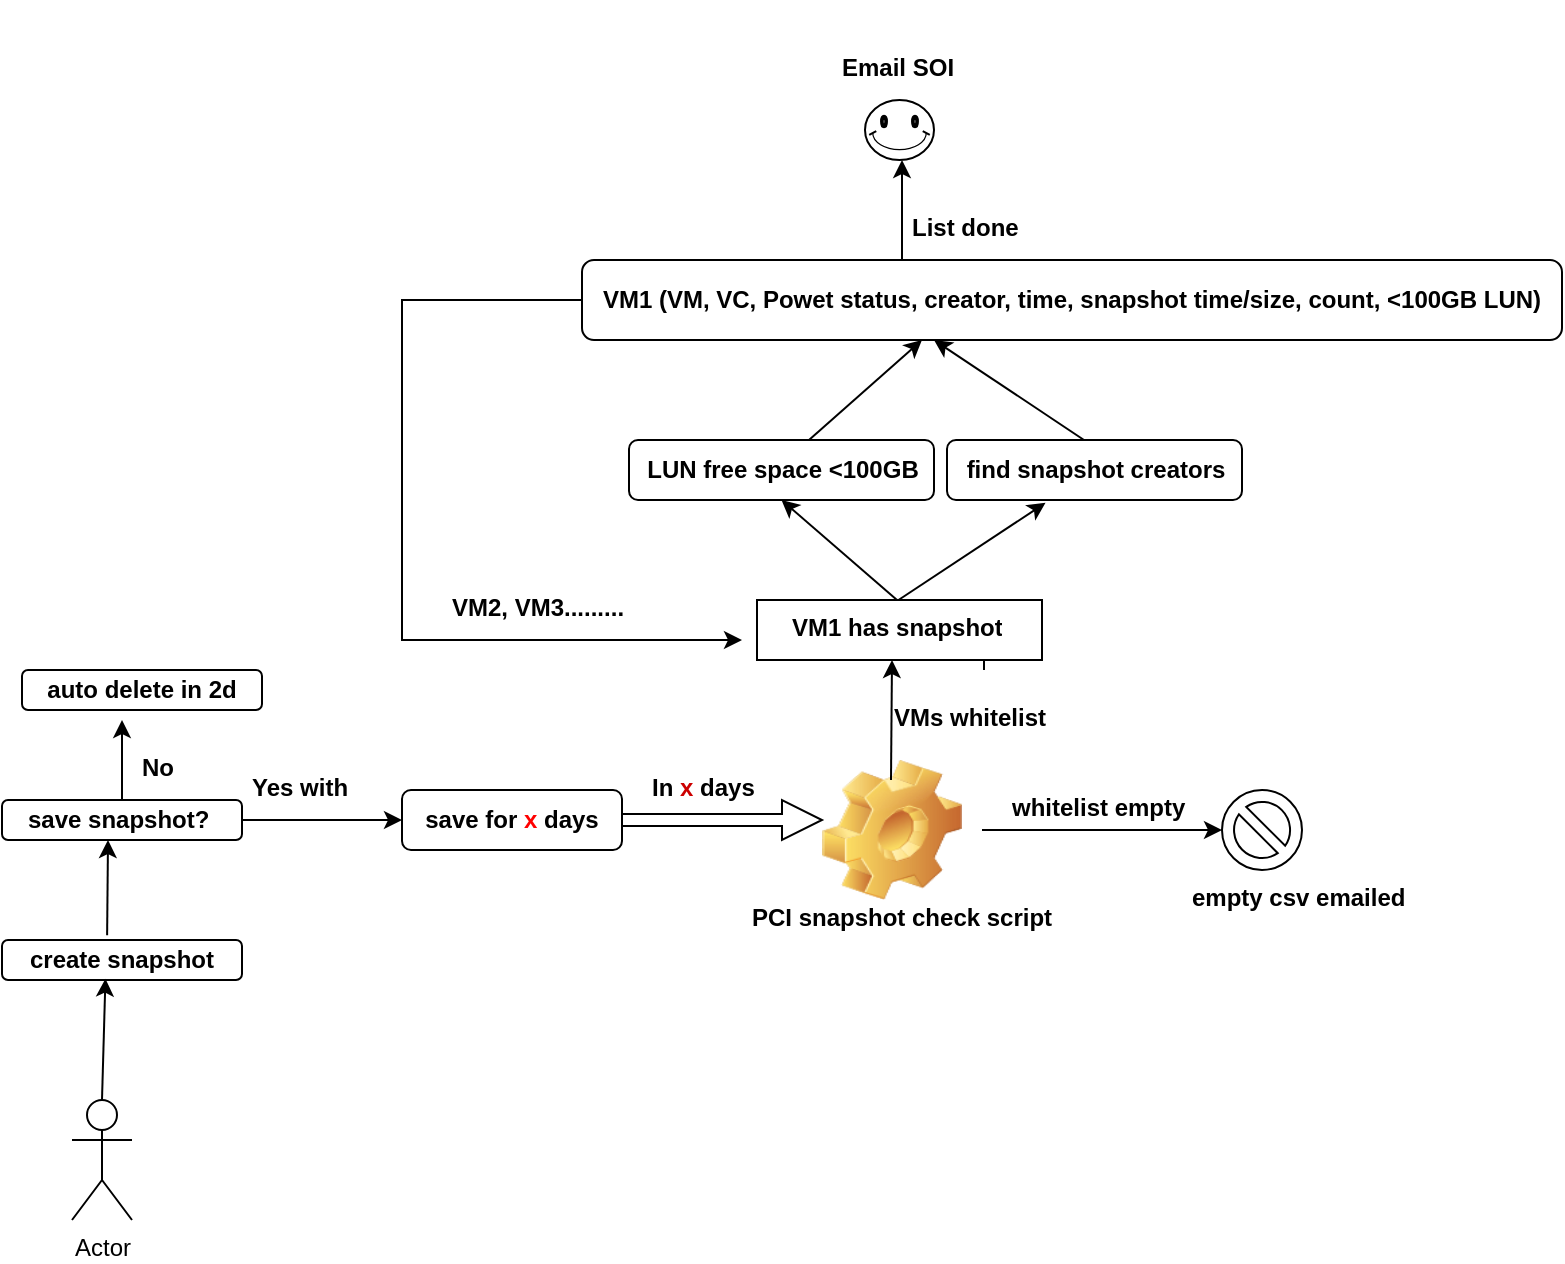 <mxfile version="20.5.1" type="github">
  <diagram id="X4VMHrq0wyg4YiiNbX0X" name="Page-1">
    <mxGraphModel dx="1641" dy="918" grid="1" gridSize="10" guides="1" tooltips="1" connect="1" arrows="1" fold="1" page="1" pageScale="1" pageWidth="850" pageHeight="1100" math="0" shadow="0">
      <root>
        <mxCell id="0" />
        <mxCell id="1" parent="0" />
        <mxCell id="NoiQ47ZX54XgdV5vE5NG-1" value="Actor" style="shape=umlActor;verticalLabelPosition=bottom;verticalAlign=top;html=1;outlineConnect=0;" vertex="1" parent="1">
          <mxGeometry x="45" y="680" width="30" height="60" as="geometry" />
        </mxCell>
        <mxCell id="NoiQ47ZX54XgdV5vE5NG-2" value="&lt;b&gt;create snapshot&lt;/b&gt;" style="rounded=1;whiteSpace=wrap;html=1;" vertex="1" parent="1">
          <mxGeometry x="10" y="600" width="120" height="20" as="geometry" />
        </mxCell>
        <mxCell id="NoiQ47ZX54XgdV5vE5NG-7" value="" style="endArrow=classic;html=1;rounded=0;exitX=0.5;exitY=0;exitDx=0;exitDy=0;exitPerimeter=0;entryX=0.431;entryY=0.966;entryDx=0;entryDy=0;entryPerimeter=0;" edge="1" parent="1" source="NoiQ47ZX54XgdV5vE5NG-1" target="NoiQ47ZX54XgdV5vE5NG-2">
          <mxGeometry width="50" height="50" relative="1" as="geometry">
            <mxPoint x="400" y="500" as="sourcePoint" />
            <mxPoint x="450" y="450" as="targetPoint" />
          </mxGeometry>
        </mxCell>
        <mxCell id="NoiQ47ZX54XgdV5vE5NG-8" value="" style="endArrow=classic;html=1;rounded=0;exitX=0.438;exitY=-0.12;exitDx=0;exitDy=0;exitPerimeter=0;" edge="1" parent="1" source="NoiQ47ZX54XgdV5vE5NG-2">
          <mxGeometry width="50" height="50" relative="1" as="geometry">
            <mxPoint x="400" y="500" as="sourcePoint" />
            <mxPoint x="63" y="550" as="targetPoint" />
          </mxGeometry>
        </mxCell>
        <mxCell id="NoiQ47ZX54XgdV5vE5NG-9" value="&lt;b&gt;save snapshot?&amp;nbsp;&lt;/b&gt;" style="rounded=1;whiteSpace=wrap;html=1;" vertex="1" parent="1">
          <mxGeometry x="10" y="530" width="120" height="20" as="geometry" />
        </mxCell>
        <mxCell id="NoiQ47ZX54XgdV5vE5NG-10" value="" style="endArrow=classic;html=1;rounded=0;exitX=1;exitY=0.5;exitDx=0;exitDy=0;entryX=1;entryY=1;entryDx=0;entryDy=0;" edge="1" parent="1" source="NoiQ47ZX54XgdV5vE5NG-9" target="NoiQ47ZX54XgdV5vE5NG-12">
          <mxGeometry width="50" height="50" relative="1" as="geometry">
            <mxPoint x="400" y="500" as="sourcePoint" />
            <mxPoint x="230" y="540" as="targetPoint" />
          </mxGeometry>
        </mxCell>
        <mxCell id="NoiQ47ZX54XgdV5vE5NG-11" value="" style="endArrow=classic;html=1;rounded=0;exitX=0.5;exitY=0;exitDx=0;exitDy=0;" edge="1" parent="1" source="NoiQ47ZX54XgdV5vE5NG-9">
          <mxGeometry width="50" height="50" relative="1" as="geometry">
            <mxPoint x="110" y="390" as="sourcePoint" />
            <mxPoint x="70" y="490" as="targetPoint" />
          </mxGeometry>
        </mxCell>
        <mxCell id="NoiQ47ZX54XgdV5vE5NG-12" value="&lt;h1&gt;&lt;font style=&quot;font-size: 12px;&quot;&gt;Yes with INC&lt;/font&gt;&lt;/h1&gt;" style="text;html=1;strokeColor=none;fillColor=none;spacing=5;spacingTop=-20;whiteSpace=wrap;overflow=hidden;rounded=0;" vertex="1" parent="1">
          <mxGeometry x="130" y="500" width="80" height="40" as="geometry" />
        </mxCell>
        <mxCell id="NoiQ47ZX54XgdV5vE5NG-14" value="&lt;h1&gt;&lt;font style=&quot;font-size: 12px;&quot;&gt;No&lt;/font&gt;&lt;/h1&gt;" style="text;html=1;strokeColor=none;fillColor=none;spacing=5;spacingTop=-20;whiteSpace=wrap;overflow=hidden;rounded=0;" vertex="1" parent="1">
          <mxGeometry x="75" y="490" width="30" height="30" as="geometry" />
        </mxCell>
        <mxCell id="NoiQ47ZX54XgdV5vE5NG-16" value="&lt;b&gt;auto delete in 2d&lt;/b&gt;" style="rounded=1;whiteSpace=wrap;html=1;" vertex="1" parent="1">
          <mxGeometry x="20" y="465" width="120" height="20" as="geometry" />
        </mxCell>
        <mxCell id="NoiQ47ZX54XgdV5vE5NG-18" value="&lt;b&gt;save for &lt;font color=&quot;#ff0000&quot;&gt;x&lt;/font&gt; days&lt;/b&gt;" style="rounded=1;whiteSpace=wrap;html=1;" vertex="1" parent="1">
          <mxGeometry x="210" y="525" width="110" height="30" as="geometry" />
        </mxCell>
        <mxCell id="NoiQ47ZX54XgdV5vE5NG-29" value="" style="shape=image;html=1;verticalLabelPosition=bottom;verticalAlign=top;imageAspect=0;image=img/clipart/Gear_128x128.png;fontSize=12;fontColor=#FF0000;" vertex="1" parent="1">
          <mxGeometry x="420" y="510" width="70" height="70" as="geometry" />
        </mxCell>
        <mxCell id="NoiQ47ZX54XgdV5vE5NG-30" value="&lt;h1 style=&quot;&quot;&gt;&lt;span style=&quot;font-size: 12px;&quot;&gt;PCI snapshot check script&lt;/span&gt;&lt;/h1&gt;" style="text;html=1;strokeColor=none;fillColor=none;spacing=5;spacingTop=-20;whiteSpace=wrap;overflow=hidden;rounded=0;align=left;" vertex="1" parent="1">
          <mxGeometry x="380" y="565" width="171" height="60" as="geometry" />
        </mxCell>
        <mxCell id="NoiQ47ZX54XgdV5vE5NG-32" value="" style="shape=singleArrow;whiteSpace=wrap;html=1;fontSize=12;fontColor=#FF0000;" vertex="1" parent="1">
          <mxGeometry x="320" y="530" width="100" height="20" as="geometry" />
        </mxCell>
        <mxCell id="NoiQ47ZX54XgdV5vE5NG-35" value="" style="endArrow=classic;html=1;rounded=0;fontSize=12;fontColor=#FF0000;" edge="1" parent="1">
          <mxGeometry width="50" height="50" relative="1" as="geometry">
            <mxPoint x="500" y="545" as="sourcePoint" />
            <mxPoint x="620" y="545" as="targetPoint" />
          </mxGeometry>
        </mxCell>
        <mxCell id="NoiQ47ZX54XgdV5vE5NG-36" value="&lt;h1&gt;&lt;font style=&quot;font-size: 12px;&quot;&gt;whitelist empty&lt;/font&gt;&lt;/h1&gt;" style="text;html=1;strokeColor=none;fillColor=none;spacing=5;spacingTop=-20;whiteSpace=wrap;overflow=hidden;rounded=0;" vertex="1" parent="1">
          <mxGeometry x="510" y="510" width="100" height="40" as="geometry" />
        </mxCell>
        <mxCell id="NoiQ47ZX54XgdV5vE5NG-37" value="" style="verticalLabelPosition=bottom;verticalAlign=top;html=1;shape=mxgraph.basic.no_symbol;fontSize=12;fontColor=#FF0000;labelBorderColor=#CC0000;" vertex="1" parent="1">
          <mxGeometry x="620" y="525" width="40" height="40" as="geometry" />
        </mxCell>
        <mxCell id="NoiQ47ZX54XgdV5vE5NG-41" value="&lt;h1&gt;&lt;span style=&quot;font-size: 12px;&quot;&gt;empty csv emailed&lt;/span&gt;&lt;/h1&gt;" style="text;html=1;strokeColor=none;fillColor=none;spacing=5;spacingTop=-20;whiteSpace=wrap;overflow=hidden;rounded=0;" vertex="1" parent="1">
          <mxGeometry x="600" y="555" width="140" height="40" as="geometry" />
        </mxCell>
        <mxCell id="NoiQ47ZX54XgdV5vE5NG-42" value="" style="endArrow=classic;html=1;rounded=0;" edge="1" parent="1">
          <mxGeometry width="50" height="50" relative="1" as="geometry">
            <mxPoint x="454.5" y="520" as="sourcePoint" />
            <mxPoint x="455" y="460" as="targetPoint" />
          </mxGeometry>
        </mxCell>
        <mxCell id="NoiQ47ZX54XgdV5vE5NG-73" value="" style="edgeStyle=orthogonalEdgeStyle;rounded=0;orthogonalLoop=1;jettySize=auto;html=1;fontSize=12;fontColor=#FF0000;" edge="1" parent="1" source="NoiQ47ZX54XgdV5vE5NG-43" target="NoiQ47ZX54XgdV5vE5NG-46">
          <mxGeometry relative="1" as="geometry" />
        </mxCell>
        <mxCell id="NoiQ47ZX54XgdV5vE5NG-43" value="&lt;h1&gt;&lt;span style=&quot;font-size: 12px;&quot;&gt;VMs whitelist&lt;/span&gt;&lt;/h1&gt;" style="text;html=1;strokeColor=none;fillColor=none;spacing=5;spacingTop=-20;whiteSpace=wrap;overflow=hidden;rounded=0;" vertex="1" parent="1">
          <mxGeometry x="451" y="465" width="100" height="40" as="geometry" />
        </mxCell>
        <mxCell id="NoiQ47ZX54XgdV5vE5NG-45" value="" style="rounded=0;whiteSpace=wrap;html=1;labelBackgroundColor=#FF3333;labelBorderColor=#CC0000;fontSize=12;fontColor=#FF0000;" vertex="1" parent="1">
          <mxGeometry x="387.5" y="430" width="142.5" height="30" as="geometry" />
        </mxCell>
        <mxCell id="NoiQ47ZX54XgdV5vE5NG-46" value="&lt;h1&gt;&lt;font style=&quot;font-size: 12px;&quot;&gt;VM1 has snapshot&lt;/font&gt;&lt;/h1&gt;" style="text;html=1;strokeColor=none;fillColor=none;spacing=5;spacingTop=-20;whiteSpace=wrap;overflow=hidden;rounded=0;" vertex="1" parent="1">
          <mxGeometry x="400" y="420" width="130" height="40" as="geometry" />
        </mxCell>
        <mxCell id="NoiQ47ZX54XgdV5vE5NG-47" value="" style="endArrow=classic;html=1;rounded=0;entryX=0.334;entryY=1.047;entryDx=0;entryDy=0;entryPerimeter=0;" edge="1" parent="1" target="NoiQ47ZX54XgdV5vE5NG-56">
          <mxGeometry width="50" height="50" relative="1" as="geometry">
            <mxPoint x="458.25" y="430" as="sourcePoint" />
            <mxPoint x="543.75" y="380" as="targetPoint" />
          </mxGeometry>
        </mxCell>
        <mxCell id="NoiQ47ZX54XgdV5vE5NG-56" value="&lt;b&gt;find snapshot creators&lt;/b&gt;" style="rounded=1;whiteSpace=wrap;html=1;" vertex="1" parent="1">
          <mxGeometry x="482.5" y="350" width="147.5" height="30" as="geometry" />
        </mxCell>
        <mxCell id="NoiQ47ZX54XgdV5vE5NG-57" value="&lt;b&gt;LUN free space &amp;lt;100GB&lt;/b&gt;" style="rounded=1;whiteSpace=wrap;html=1;" vertex="1" parent="1">
          <mxGeometry x="323.5" y="350" width="152.5" height="30" as="geometry" />
        </mxCell>
        <mxCell id="NoiQ47ZX54XgdV5vE5NG-59" value="" style="endArrow=classic;html=1;rounded=0;entryX=0.5;entryY=1;entryDx=0;entryDy=0;" edge="1" parent="1" target="NoiQ47ZX54XgdV5vE5NG-57">
          <mxGeometry width="50" height="50" relative="1" as="geometry">
            <mxPoint x="457.5" y="430" as="sourcePoint" />
            <mxPoint x="420" y="390" as="targetPoint" />
          </mxGeometry>
        </mxCell>
        <mxCell id="NoiQ47ZX54XgdV5vE5NG-63" value="" style="endArrow=classic;html=1;rounded=0;fontSize=12;fontColor=#FF0000;" edge="1" parent="1">
          <mxGeometry width="50" height="50" relative="1" as="geometry">
            <mxPoint x="413.5" y="350" as="sourcePoint" />
            <mxPoint x="470" y="300" as="targetPoint" />
          </mxGeometry>
        </mxCell>
        <mxCell id="NoiQ47ZX54XgdV5vE5NG-64" value="" style="endArrow=classic;html=1;rounded=0;fontSize=12;fontColor=#FF0000;" edge="1" parent="1">
          <mxGeometry width="50" height="50" relative="1" as="geometry">
            <mxPoint x="551" y="350" as="sourcePoint" />
            <mxPoint x="476" y="300" as="targetPoint" />
          </mxGeometry>
        </mxCell>
        <mxCell id="NoiQ47ZX54XgdV5vE5NG-71" style="edgeStyle=orthogonalEdgeStyle;rounded=0;orthogonalLoop=1;jettySize=auto;html=1;exitX=0;exitY=0.5;exitDx=0;exitDy=0;fontSize=12;fontColor=#FF0000;spacing=5;shadow=0;" edge="1" parent="1" source="NoiQ47ZX54XgdV5vE5NG-68">
          <mxGeometry relative="1" as="geometry">
            <mxPoint x="380" y="450" as="targetPoint" />
            <Array as="points">
              <mxPoint x="210" y="280" />
              <mxPoint x="210" y="450" />
              <mxPoint x="380" y="450" />
            </Array>
          </mxGeometry>
        </mxCell>
        <mxCell id="NoiQ47ZX54XgdV5vE5NG-68" value="&lt;b&gt;VM1 (VM, VC, Powet status, creator, time, snapshot time/size, count, &amp;lt;100GB LUN)&lt;/b&gt;" style="rounded=1;whiteSpace=wrap;html=1;" vertex="1" parent="1">
          <mxGeometry x="300" y="260" width="490" height="40" as="geometry" />
        </mxCell>
        <mxCell id="NoiQ47ZX54XgdV5vE5NG-72" value="" style="endArrow=classic;html=1;rounded=0;fontSize=12;fontColor=#FF0000;" edge="1" parent="1">
          <mxGeometry width="50" height="50" relative="1" as="geometry">
            <mxPoint x="460" y="260" as="sourcePoint" />
            <mxPoint x="460" y="210" as="targetPoint" />
          </mxGeometry>
        </mxCell>
        <mxCell id="NoiQ47ZX54XgdV5vE5NG-74" value="&lt;h1&gt;&lt;font style=&quot;font-size: 12px;&quot;&gt;List done&lt;/font&gt;&lt;/h1&gt;" style="text;html=1;strokeColor=none;fillColor=none;spacing=5;spacingTop=-20;whiteSpace=wrap;overflow=hidden;rounded=0;" vertex="1" parent="1">
          <mxGeometry x="460" y="220" width="100" height="40" as="geometry" />
        </mxCell>
        <mxCell id="NoiQ47ZX54XgdV5vE5NG-75" value="" style="verticalLabelPosition=bottom;verticalAlign=top;html=1;shape=mxgraph.basic.smiley;labelBackgroundColor=#FF3333;labelBorderColor=#CC0000;fontSize=12;fontColor=#FF0000;" vertex="1" parent="1">
          <mxGeometry x="441.5" y="180" width="34.5" height="30" as="geometry" />
        </mxCell>
        <mxCell id="NoiQ47ZX54XgdV5vE5NG-77" value="&lt;h1&gt;&lt;font style=&quot;font-size: 12px;&quot;&gt;Email SOI&lt;/font&gt;&lt;/h1&gt;" style="text;html=1;strokeColor=none;fillColor=none;spacing=5;spacingTop=-20;whiteSpace=wrap;overflow=hidden;rounded=0;" vertex="1" parent="1">
          <mxGeometry x="425" y="140" width="90" height="40" as="geometry" />
        </mxCell>
        <mxCell id="NoiQ47ZX54XgdV5vE5NG-79" value="&lt;h1&gt;&lt;font style=&quot;font-size: 12px;&quot;&gt;In &lt;font color=&quot;#cc0000&quot;&gt;x&lt;/font&gt; days&lt;/font&gt;&lt;/h1&gt;" style="text;html=1;strokeColor=none;fillColor=none;spacing=5;spacingTop=-20;whiteSpace=wrap;overflow=hidden;rounded=0;" vertex="1" parent="1">
          <mxGeometry x="330" y="500" width="80" height="40" as="geometry" />
        </mxCell>
        <mxCell id="NoiQ47ZX54XgdV5vE5NG-80" value="&lt;h1&gt;&lt;font style=&quot;font-size: 12px;&quot;&gt;VM2, VM3.........&lt;/font&gt;&lt;/h1&gt;" style="text;html=1;strokeColor=none;fillColor=none;spacing=5;spacingTop=-20;whiteSpace=wrap;overflow=hidden;rounded=0;" vertex="1" parent="1">
          <mxGeometry x="230" y="410" width="100" height="40" as="geometry" />
        </mxCell>
      </root>
    </mxGraphModel>
  </diagram>
</mxfile>
